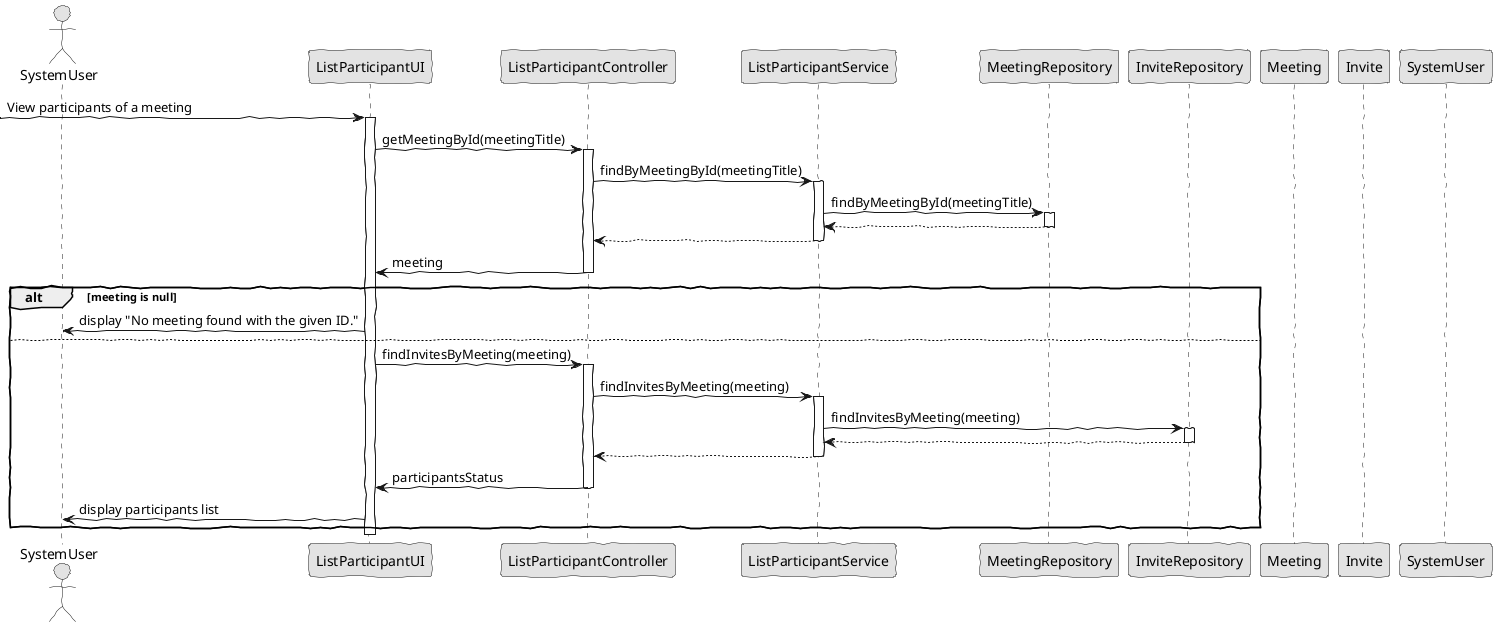 @startuml
'http://plantuml.com/skinparam.html
skinparam handwritten true
skinparam monochrome true
skinparam packageStyle rect
skinparam defaultFontName FG Virgil
skinparam shadowing false

actor SystemUser as Actor
participant ListParticipantUI as UI
participant ListParticipantController as Controller
participant ListParticipantService as Service
participant MeetingRepository as MeetingRepo
participant InviteRepository as InviteRepo
participant Meeting as Meeting
participant Invite as Invite
participant SystemUser as User

-> UI: View participants of a meeting
activate UI
    UI -> Controller: getMeetingById(meetingTitle)
    activate Controller
        Controller -> Service: findByMeetingById(meetingTitle)
        activate Service
            Service -> MeetingRepo: findByMeetingById(meetingTitle)
            activate MeetingRepo
            MeetingRepo --> Service
            deactivate MeetingRepo
        Service --> Controller
        deactivate Service
    Controller -> UI: meeting
    deactivate Controller
    alt meeting is null
        UI -> Actor: display "No meeting found with the given ID."
    else
        UI -> Controller: findInvitesByMeeting(meeting)
        activate Controller
            Controller -> Service: findInvitesByMeeting(meeting)
            activate Service
                Service -> InviteRepo: findInvitesByMeeting(meeting)
                activate InviteRepo
                InviteRepo --> Service
                deactivate InviteRepo
            Service --> Controller
            deactivate Service
        Controller -> UI: participantsStatus
        deactivate Controller
        UI -> Actor: display participants list
    end
deactivate UI
@enduml
